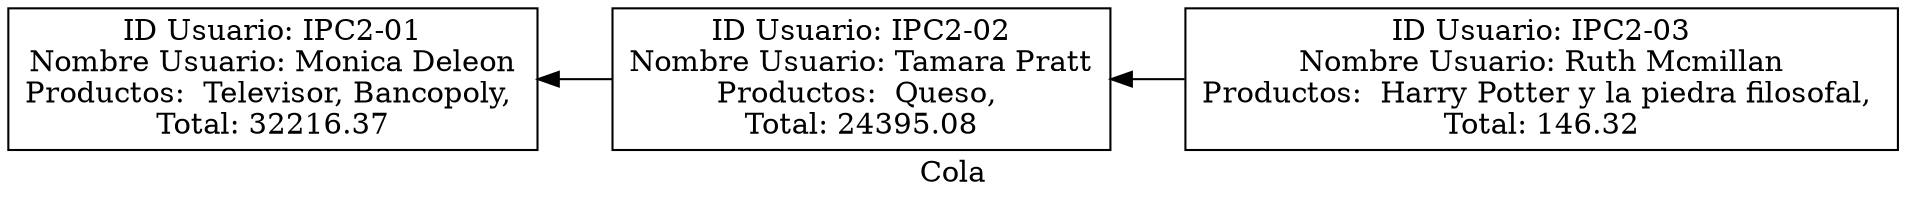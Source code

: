 digraph G {
    rankdir="RL";
    label="Cola";
    node[shape=box];
Nodo0 [label="ID Usuario: IPC2-01\nNombre Usuario: Monica Deleon\nProductos:  Televisor, Bancopoly, \nTotal: 32216.37"];
Nodo1 [label="ID Usuario: IPC2-02\nNombre Usuario: Tamara Pratt\nProductos:  Queso, \nTotal: 24395.08"];
Nodo2 [label="ID Usuario: IPC2-03\nNombre Usuario: Ruth Mcmillan\nProductos:  Harry Potter y la piedra filosofal, \nTotal: 146.32"];

Nodo1 -> Nodo0;
Nodo2 -> Nodo1;

}